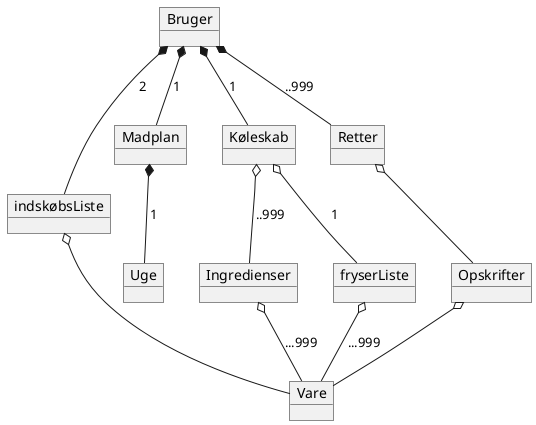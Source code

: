 @startuml
'https://plantuml.com/object-diagram

object Bruger
object indskøbsListe
object Madplan
object Køleskab
object Uge
object Retter
object Vare
object Ingredienser
object fryserListe
object Opskrifter




Bruger *-- indskøbsListe :2
Bruger *-- Madplan: 1
Bruger *-- Køleskab: 1
Bruger *-- Retter: ..999


indskøbsListe o-- Vare

Madplan *-- Uge: 1

Køleskab o-- Ingredienser: ..999
Køleskab o-- fryserListe: 1
fryserListe o-- Vare: ...999
Ingredienser o-- Vare: ...999

Retter o-- Opskrifter
Opskrifter o-- Vare












@enduml